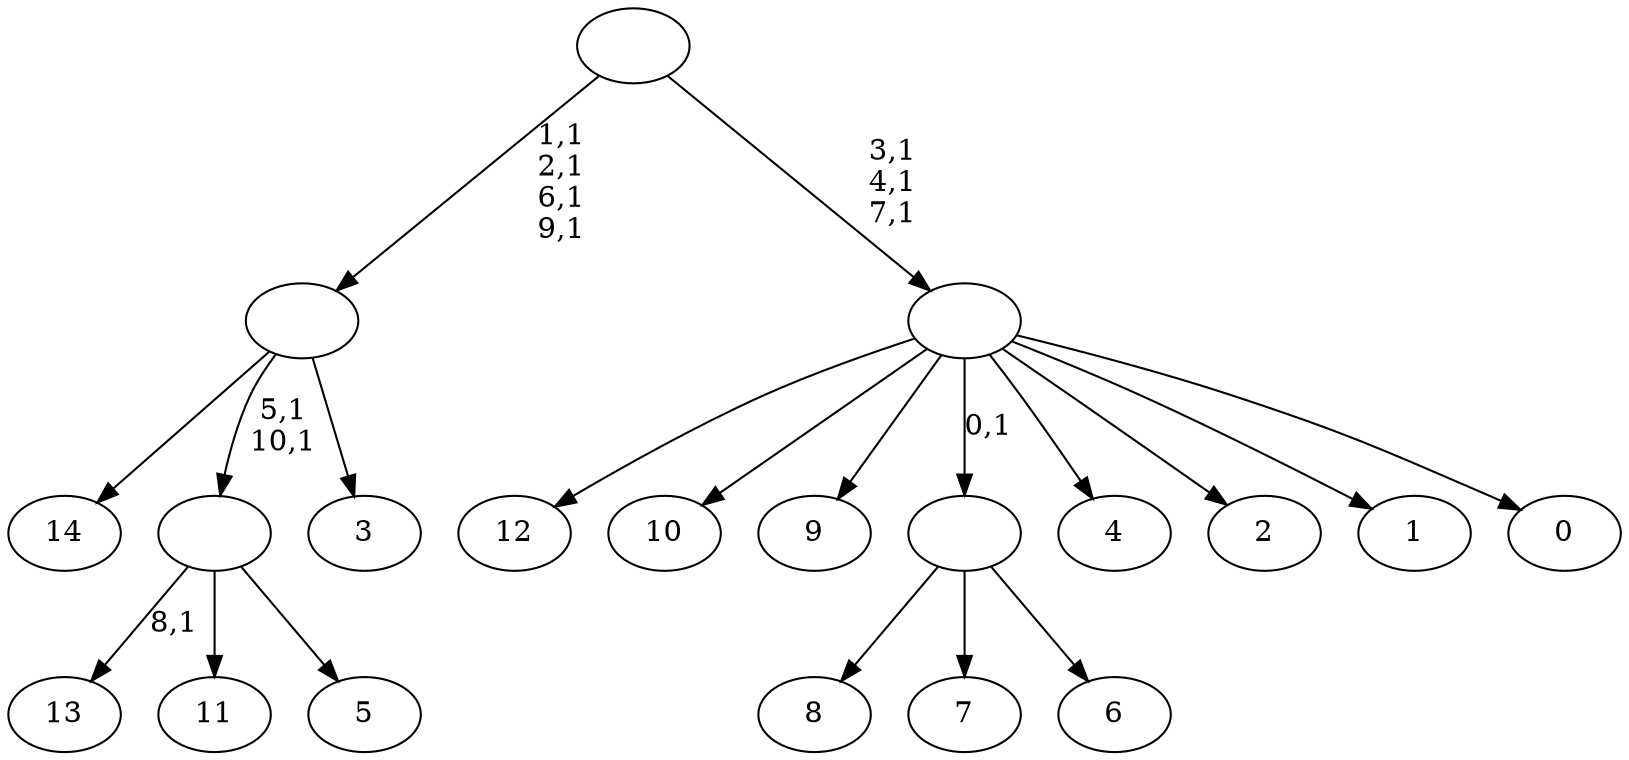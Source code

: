 digraph T {
	26 [label="14"]
	25 [label="13"]
	23 [label="12"]
	22 [label="11"]
	21 [label="10"]
	20 [label="9"]
	19 [label="8"]
	18 [label="7"]
	17 [label="6"]
	16 [label=""]
	15 [label="5"]
	14 [label=""]
	12 [label="4"]
	11 [label="3"]
	10 [label=""]
	6 [label="2"]
	5 [label="1"]
	4 [label="0"]
	3 [label=""]
	0 [label=""]
	16 -> 19 [label=""]
	16 -> 18 [label=""]
	16 -> 17 [label=""]
	14 -> 25 [label="8,1"]
	14 -> 22 [label=""]
	14 -> 15 [label=""]
	10 -> 14 [label="5,1\n10,1"]
	10 -> 26 [label=""]
	10 -> 11 [label=""]
	3 -> 23 [label=""]
	3 -> 21 [label=""]
	3 -> 20 [label=""]
	3 -> 16 [label="0,1"]
	3 -> 12 [label=""]
	3 -> 6 [label=""]
	3 -> 5 [label=""]
	3 -> 4 [label=""]
	0 -> 3 [label="3,1\n4,1\n7,1"]
	0 -> 10 [label="1,1\n2,1\n6,1\n9,1"]
}
